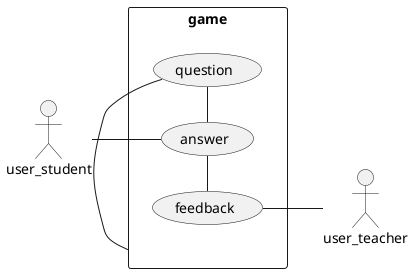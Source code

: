 @startuml

left to right direction
skinparam packageStyle rectangle
actor user_student as student
actor user_teacher as teacher
rectangle game {
    student -- (answer)
    (question) - (game)
    (feedback) - (answer)
    (answer) - (question)
    (feedback) -- teacher

    
}



@enduml
